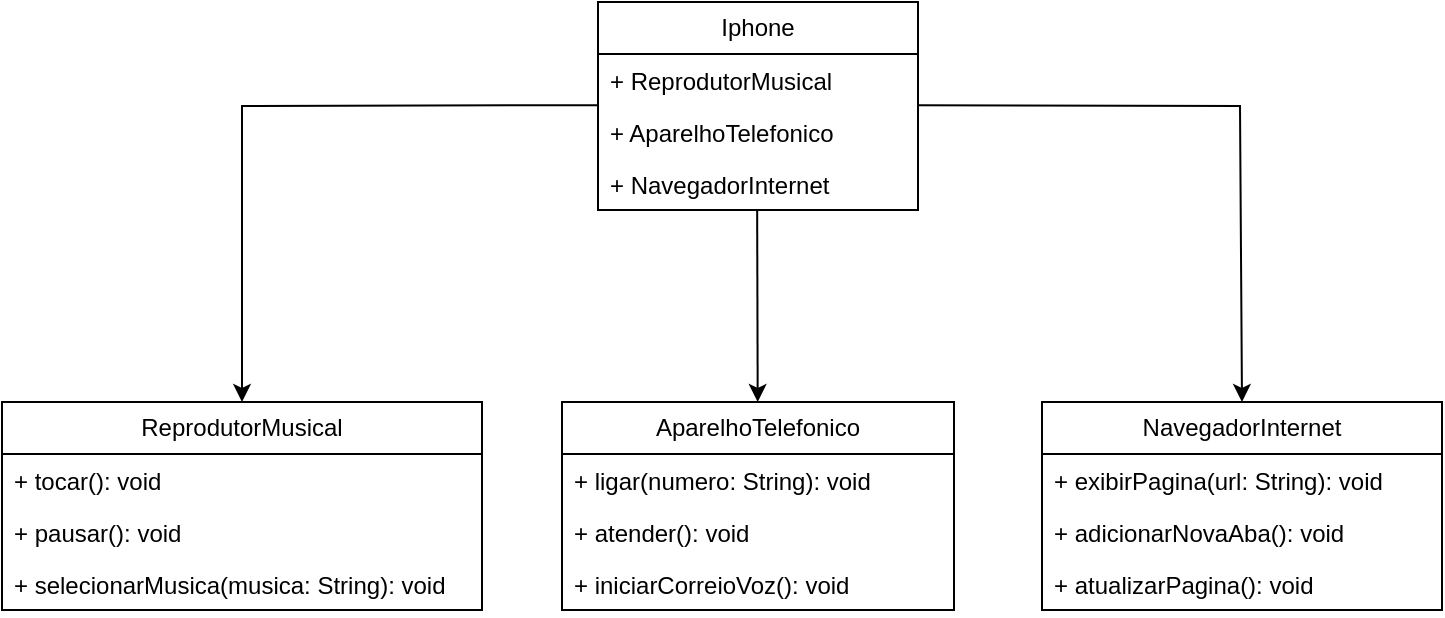 <mxfile version="24.4.6" type="device">
  <diagram name="Página-1" id="zeZB_BjMCINb40aidZSy">
    <mxGraphModel dx="1434" dy="746" grid="1" gridSize="10" guides="1" tooltips="1" connect="1" arrows="1" fold="1" page="1" pageScale="1" pageWidth="827" pageHeight="1169" math="0" shadow="0">
      <root>
        <mxCell id="0" />
        <mxCell id="1" parent="0" />
        <mxCell id="mhkq34D6y14zn2pgu8SZ-4" value="ReprodutorMusical" style="swimlane;fontStyle=0;childLayout=stackLayout;horizontal=1;startSize=26;fillColor=none;horizontalStack=0;resizeParent=1;resizeParentMax=0;resizeLast=0;collapsible=1;marginBottom=0;whiteSpace=wrap;html=1;" parent="1" vertex="1">
          <mxGeometry x="70" y="230" width="240" height="104" as="geometry" />
        </mxCell>
        <mxCell id="mhkq34D6y14zn2pgu8SZ-5" value="+ tocar(): void" style="text;strokeColor=none;fillColor=none;align=left;verticalAlign=top;spacingLeft=4;spacingRight=4;overflow=hidden;rotatable=0;points=[[0,0.5],[1,0.5]];portConstraint=eastwest;whiteSpace=wrap;html=1;" parent="mhkq34D6y14zn2pgu8SZ-4" vertex="1">
          <mxGeometry y="26" width="240" height="26" as="geometry" />
        </mxCell>
        <mxCell id="mhkq34D6y14zn2pgu8SZ-6" value="+ pausar(): void" style="text;strokeColor=none;fillColor=none;align=left;verticalAlign=top;spacingLeft=4;spacingRight=4;overflow=hidden;rotatable=0;points=[[0,0.5],[1,0.5]];portConstraint=eastwest;whiteSpace=wrap;html=1;" parent="mhkq34D6y14zn2pgu8SZ-4" vertex="1">
          <mxGeometry y="52" width="240" height="26" as="geometry" />
        </mxCell>
        <mxCell id="mhkq34D6y14zn2pgu8SZ-7" value="+ selecionarMusica(musica: String): void" style="text;strokeColor=none;fillColor=none;align=left;verticalAlign=top;spacingLeft=4;spacingRight=4;overflow=hidden;rotatable=0;points=[[0,0.5],[1,0.5]];portConstraint=eastwest;whiteSpace=wrap;html=1;" parent="mhkq34D6y14zn2pgu8SZ-4" vertex="1">
          <mxGeometry y="78" width="240" height="26" as="geometry" />
        </mxCell>
        <mxCell id="mhkq34D6y14zn2pgu8SZ-12" value="AparelhoTelefonico" style="swimlane;fontStyle=0;childLayout=stackLayout;horizontal=1;startSize=26;fillColor=none;horizontalStack=0;resizeParent=1;resizeParentMax=0;resizeLast=0;collapsible=1;marginBottom=0;whiteSpace=wrap;html=1;" parent="1" vertex="1">
          <mxGeometry x="350" y="230" width="196" height="104" as="geometry" />
        </mxCell>
        <mxCell id="mhkq34D6y14zn2pgu8SZ-13" value="+ ligar(numero: String): void" style="text;strokeColor=none;fillColor=none;align=left;verticalAlign=top;spacingLeft=4;spacingRight=4;overflow=hidden;rotatable=0;points=[[0,0.5],[1,0.5]];portConstraint=eastwest;whiteSpace=wrap;html=1;" parent="mhkq34D6y14zn2pgu8SZ-12" vertex="1">
          <mxGeometry y="26" width="196" height="26" as="geometry" />
        </mxCell>
        <mxCell id="mhkq34D6y14zn2pgu8SZ-14" value="+ atender(): void" style="text;strokeColor=none;fillColor=none;align=left;verticalAlign=top;spacingLeft=4;spacingRight=4;overflow=hidden;rotatable=0;points=[[0,0.5],[1,0.5]];portConstraint=eastwest;whiteSpace=wrap;html=1;" parent="mhkq34D6y14zn2pgu8SZ-12" vertex="1">
          <mxGeometry y="52" width="196" height="26" as="geometry" />
        </mxCell>
        <mxCell id="mhkq34D6y14zn2pgu8SZ-15" value="+ iniciarCorreioVoz(): void" style="text;strokeColor=none;fillColor=none;align=left;verticalAlign=top;spacingLeft=4;spacingRight=4;overflow=hidden;rotatable=0;points=[[0,0.5],[1,0.5]];portConstraint=eastwest;whiteSpace=wrap;html=1;" parent="mhkq34D6y14zn2pgu8SZ-12" vertex="1">
          <mxGeometry y="78" width="196" height="26" as="geometry" />
        </mxCell>
        <mxCell id="mhkq34D6y14zn2pgu8SZ-16" value="NavegadorInternet" style="swimlane;fontStyle=0;childLayout=stackLayout;horizontal=1;startSize=26;fillColor=none;horizontalStack=0;resizeParent=1;resizeParentMax=0;resizeLast=0;collapsible=1;marginBottom=0;whiteSpace=wrap;html=1;" parent="1" vertex="1">
          <mxGeometry x="590" y="230" width="200" height="104" as="geometry" />
        </mxCell>
        <mxCell id="mhkq34D6y14zn2pgu8SZ-17" value="+ exibirPagina(url: String): void" style="text;strokeColor=none;fillColor=none;align=left;verticalAlign=top;spacingLeft=4;spacingRight=4;overflow=hidden;rotatable=0;points=[[0,0.5],[1,0.5]];portConstraint=eastwest;whiteSpace=wrap;html=1;" parent="mhkq34D6y14zn2pgu8SZ-16" vertex="1">
          <mxGeometry y="26" width="200" height="26" as="geometry" />
        </mxCell>
        <mxCell id="mhkq34D6y14zn2pgu8SZ-18" value="+ adicionarNovaAba(): void" style="text;strokeColor=none;fillColor=none;align=left;verticalAlign=top;spacingLeft=4;spacingRight=4;overflow=hidden;rotatable=0;points=[[0,0.5],[1,0.5]];portConstraint=eastwest;whiteSpace=wrap;html=1;" parent="mhkq34D6y14zn2pgu8SZ-16" vertex="1">
          <mxGeometry y="52" width="200" height="26" as="geometry" />
        </mxCell>
        <mxCell id="mhkq34D6y14zn2pgu8SZ-19" value="+ atualizarPagina(): void" style="text;strokeColor=none;fillColor=none;align=left;verticalAlign=top;spacingLeft=4;spacingRight=4;overflow=hidden;rotatable=0;points=[[0,0.5],[1,0.5]];portConstraint=eastwest;whiteSpace=wrap;html=1;" parent="mhkq34D6y14zn2pgu8SZ-16" vertex="1">
          <mxGeometry y="78" width="200" height="26" as="geometry" />
        </mxCell>
        <mxCell id="mhkq34D6y14zn2pgu8SZ-25" value="Iphone" style="swimlane;fontStyle=0;childLayout=stackLayout;horizontal=1;startSize=26;fillColor=none;horizontalStack=0;resizeParent=1;resizeParentMax=0;resizeLast=0;collapsible=1;marginBottom=0;whiteSpace=wrap;html=1;" parent="1" vertex="1">
          <mxGeometry x="368" y="30" width="160" height="104" as="geometry" />
        </mxCell>
        <mxCell id="mhkq34D6y14zn2pgu8SZ-26" value="+ ReprodutorMusical" style="text;strokeColor=none;fillColor=none;align=left;verticalAlign=top;spacingLeft=4;spacingRight=4;overflow=hidden;rotatable=0;points=[[0,0.5],[1,0.5]];portConstraint=eastwest;whiteSpace=wrap;html=1;" parent="mhkq34D6y14zn2pgu8SZ-25" vertex="1">
          <mxGeometry y="26" width="160" height="26" as="geometry" />
        </mxCell>
        <mxCell id="mhkq34D6y14zn2pgu8SZ-27" value="+ AparelhoTelefonico" style="text;strokeColor=none;fillColor=none;align=left;verticalAlign=top;spacingLeft=4;spacingRight=4;overflow=hidden;rotatable=0;points=[[0,0.5],[1,0.5]];portConstraint=eastwest;whiteSpace=wrap;html=1;" parent="mhkq34D6y14zn2pgu8SZ-25" vertex="1">
          <mxGeometry y="52" width="160" height="26" as="geometry" />
        </mxCell>
        <mxCell id="mhkq34D6y14zn2pgu8SZ-28" value="+ NavegadorInternet" style="text;strokeColor=none;fillColor=none;align=left;verticalAlign=top;spacingLeft=4;spacingRight=4;overflow=hidden;rotatable=0;points=[[0,0.5],[1,0.5]];portConstraint=eastwest;whiteSpace=wrap;html=1;" parent="mhkq34D6y14zn2pgu8SZ-25" vertex="1">
          <mxGeometry y="78" width="160" height="26" as="geometry" />
        </mxCell>
        <mxCell id="mhkq34D6y14zn2pgu8SZ-34" value="" style="endArrow=classic;html=1;rounded=0;" parent="1" target="mhkq34D6y14zn2pgu8SZ-12" edge="1">
          <mxGeometry width="50" height="50" relative="1" as="geometry">
            <mxPoint x="447.58" y="134" as="sourcePoint" />
            <mxPoint x="448" y="220" as="targetPoint" />
          </mxGeometry>
        </mxCell>
        <mxCell id="mhkq34D6y14zn2pgu8SZ-36" value="" style="endArrow=classic;html=1;rounded=0;" parent="1" edge="1">
          <mxGeometry width="50" height="50" relative="1" as="geometry">
            <mxPoint x="528" y="81.58" as="sourcePoint" />
            <mxPoint x="690" y="230" as="targetPoint" />
            <Array as="points">
              <mxPoint x="689" y="82" />
            </Array>
          </mxGeometry>
        </mxCell>
        <mxCell id="mhkq34D6y14zn2pgu8SZ-37" value="" style="endArrow=classic;html=1;rounded=0;entryX=0.5;entryY=0;entryDx=0;entryDy=0;" parent="1" target="mhkq34D6y14zn2pgu8SZ-4" edge="1">
          <mxGeometry width="50" height="50" relative="1" as="geometry">
            <mxPoint x="368" y="81.58" as="sourcePoint" />
            <mxPoint x="206" y="230.0" as="targetPoint" />
            <Array as="points">
              <mxPoint x="190" y="82" />
            </Array>
          </mxGeometry>
        </mxCell>
      </root>
    </mxGraphModel>
  </diagram>
</mxfile>
